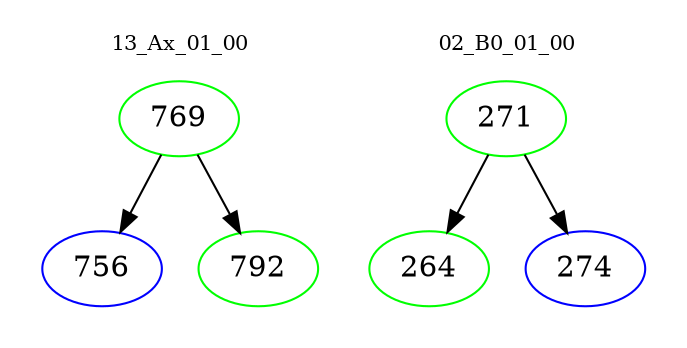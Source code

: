 digraph{
subgraph cluster_0 {
color = white
label = "13_Ax_01_00";
fontsize=10;
T0_769 [label="769", color="green"]
T0_769 -> T0_756 [color="black"]
T0_756 [label="756", color="blue"]
T0_769 -> T0_792 [color="black"]
T0_792 [label="792", color="green"]
}
subgraph cluster_1 {
color = white
label = "02_B0_01_00";
fontsize=10;
T1_271 [label="271", color="green"]
T1_271 -> T1_264 [color="black"]
T1_264 [label="264", color="green"]
T1_271 -> T1_274 [color="black"]
T1_274 [label="274", color="blue"]
}
}
